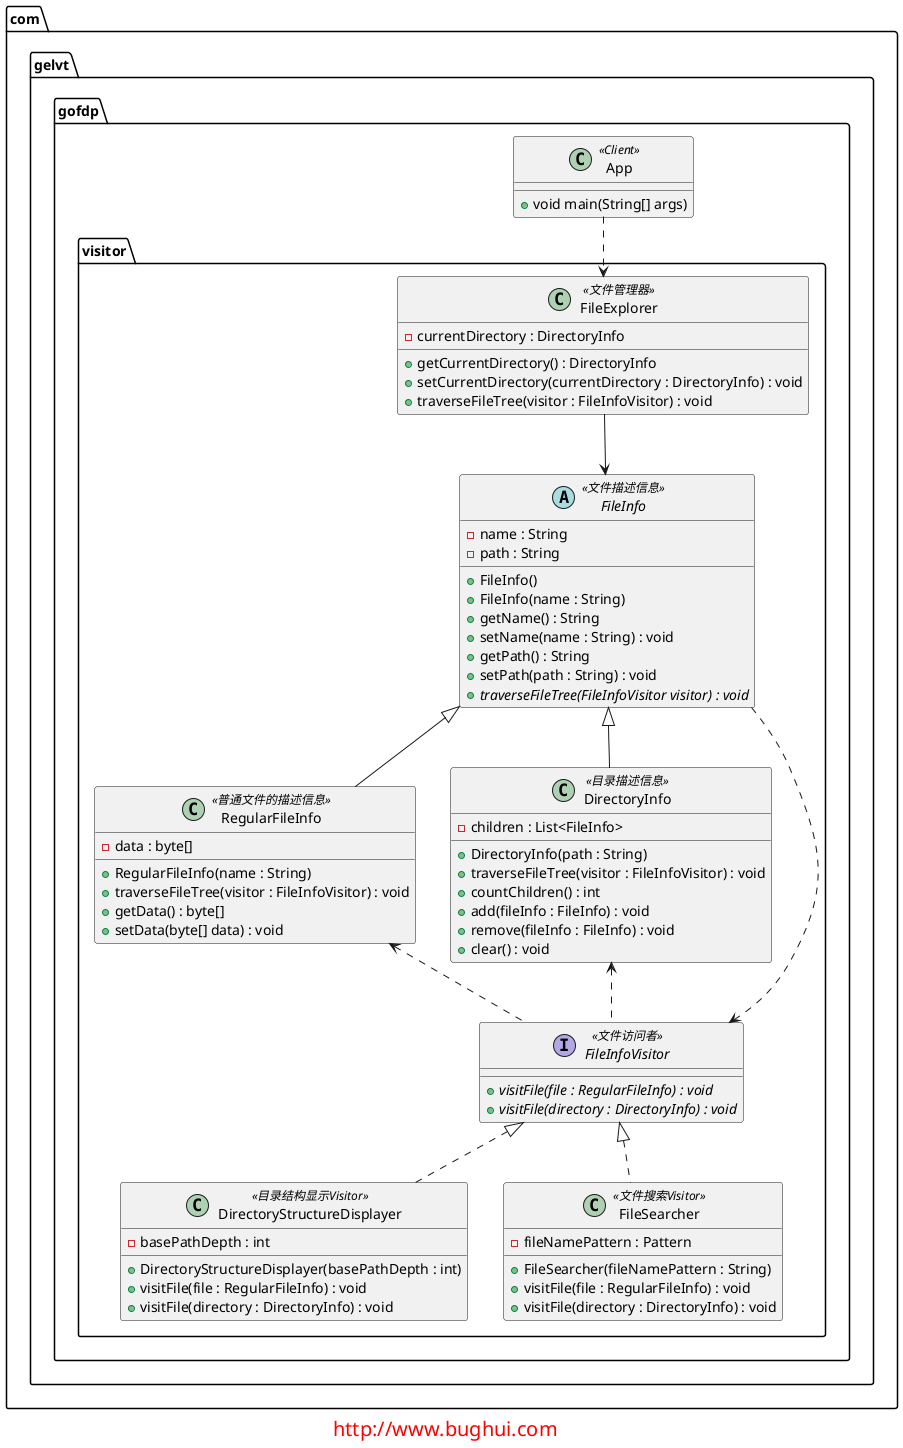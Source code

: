 @startuml

package com.gelvt.gofdp.visitor{

    abstract class FileInfo<<文件描述信息>> {
        - name : String
        - path : String
        + FileInfo()
        + FileInfo(name : String)
        + getName() : String
        + setName(name : String) : void
        + getPath() : String
        + setPath(path : String) : void
        + {abstract} traverseFileTree(FileInfoVisitor visitor) : void
    }

    class RegularFileInfo<<普通文件的描述信息>> {
        - data : byte[]
        + RegularFileInfo(name : String)
        + traverseFileTree(visitor : FileInfoVisitor) : void
        + getData() : byte[]
        + setData(byte[] data) : void
    }

    class DirectoryInfo<<目录描述信息>> {
        - children : List<FileInfo>
        + DirectoryInfo(path : String)
        + traverseFileTree(visitor : FileInfoVisitor) : void
        + countChildren() : int
        + add(fileInfo : FileInfo) : void
        + remove(fileInfo : FileInfo) : void
        + clear() : void
    }

    interface FileInfoVisitor<<文件访问者>> {
        + {abstract} visitFile(file : RegularFileInfo) : void
        + {abstract} visitFile(directory : DirectoryInfo) : void
    }

    class DirectoryStructureDisplayer<<目录结构显示Visitor>> {
        - basePathDepth : int
        + DirectoryStructureDisplayer(basePathDepth : int)
        + visitFile(file : RegularFileInfo) : void
        + visitFile(directory : DirectoryInfo) : void
    }

    class FileSearcher<<文件搜索Visitor>> {
        - fileNamePattern : Pattern
        + FileSearcher(fileNamePattern : String)
        + visitFile(file : RegularFileInfo) : void
        + visitFile(directory : DirectoryInfo) : void
    }

    class FileExplorer<<文件管理器>> {
        - currentDirectory : DirectoryInfo
        + getCurrentDirectory() : DirectoryInfo
        + setCurrentDirectory(currentDirectory : DirectoryInfo) : void
        + traverseFileTree(visitor : FileInfoVisitor) : void
    }

    FileInfo <|-- RegularFileInfo
    FileInfo <|-- DirectoryInfo
    FileInfoVisitor <|.. DirectoryStructureDisplayer
    FileInfoVisitor <|.. FileSearcher
    FileExplorer --> FileInfo
    RegularFileInfo <.. FileInfoVisitor
    DirectoryInfo <.. FileInfoVisitor
    FileInfo ..> FileInfoVisitor
}

package com.gelvt.gofdp{
    class App <<Client>>{
        + void main(String[] args)
    }
}

App ..> FileExplorer


footer
<font size="20" color="red">http://www.bughui.com</font>
endfooter

@enduml